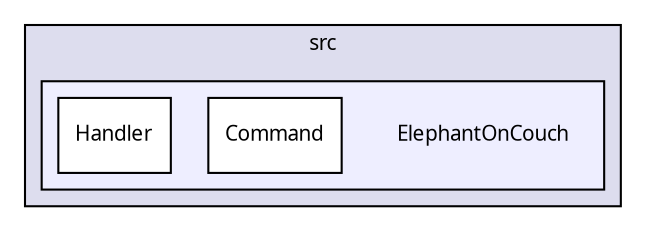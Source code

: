 digraph "src/ElephantOnCouch" {
  compound=true
  node [ fontsize="10", fontname="FreeSans.ttf"];
  edge [ labelfontsize="10", labelfontname="FreeSans.ttf"];
  subgraph clusterdir_68267d1309a1af8e8297ef4c3efbcdba {
    graph [ bgcolor="#ddddee", pencolor="black", label="src" fontname="FreeSans.ttf", fontsize="10", URL="dir_68267d1309a1af8e8297ef4c3efbcdba.html"]
  subgraph clusterdir_0cf4ce6bac5ce6bcb9464a1948618f7f {
    graph [ bgcolor="#eeeeff", pencolor="black", label="" URL="dir_0cf4ce6bac5ce6bcb9464a1948618f7f.html"];
    dir_0cf4ce6bac5ce6bcb9464a1948618f7f [shape=plaintext label="ElephantOnCouch"];
    dir_ee1d5be198751869c4997cdc273c250a [shape=box label="Command" color="black" fillcolor="white" style="filled" URL="dir_ee1d5be198751869c4997cdc273c250a.html"];
    dir_04c416ec69fb6e5bedf2edab9e69f998 [shape=box label="Handler" color="black" fillcolor="white" style="filled" URL="dir_04c416ec69fb6e5bedf2edab9e69f998.html"];
  }
  }
}
